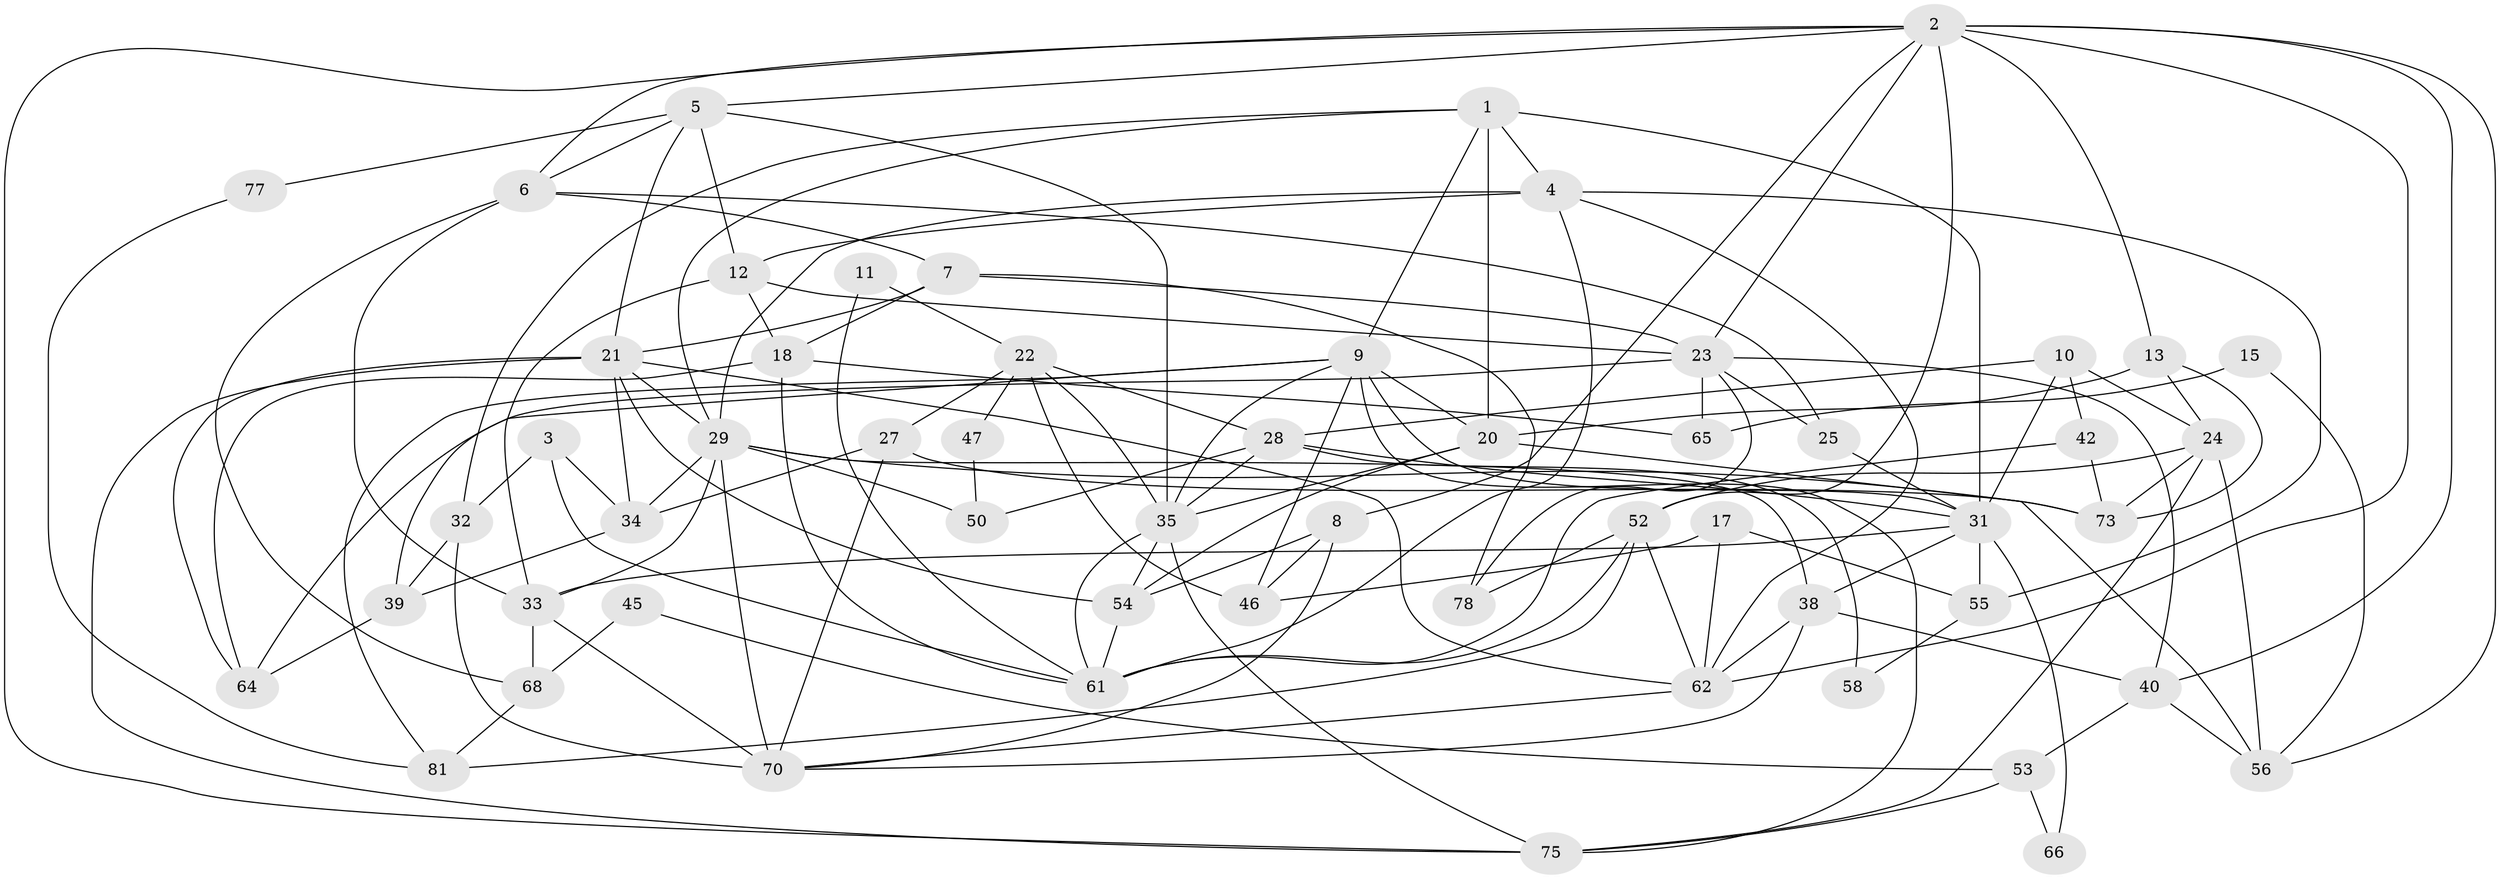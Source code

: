 // Generated by graph-tools (version 1.1) at 2025/24/03/03/25 07:24:03]
// undirected, 56 vertices, 138 edges
graph export_dot {
graph [start="1"]
  node [color=gray90,style=filled];
  1 [super="+14"];
  2 [super="+30"];
  3;
  4 [super="+16"];
  5 [super="+49"];
  6 [super="+76"];
  7;
  8 [super="+71"];
  9 [super="+41"];
  10 [super="+19"];
  11;
  12;
  13;
  15;
  17;
  18 [super="+85"];
  20 [super="+74"];
  21 [super="+26"];
  22 [super="+59"];
  23 [super="+69"];
  24 [super="+51"];
  25;
  27;
  28 [super="+44"];
  29 [super="+37"];
  31 [super="+43"];
  32 [super="+82"];
  33 [super="+57"];
  34 [super="+67"];
  35 [super="+36"];
  38 [super="+48"];
  39;
  40 [super="+83"];
  42;
  45;
  46 [super="+60"];
  47;
  50;
  52 [super="+79"];
  53;
  54;
  55;
  56 [super="+63"];
  58;
  61 [super="+86"];
  62 [super="+72"];
  64;
  65;
  66;
  68;
  70 [super="+80"];
  73;
  75 [super="+84"];
  77;
  78;
  81;
  1 -- 4;
  1 -- 20;
  1 -- 32;
  1 -- 9;
  1 -- 29;
  1 -- 31 [weight=2];
  2 -- 5;
  2 -- 13;
  2 -- 56;
  2 -- 6;
  2 -- 23;
  2 -- 75;
  2 -- 62;
  2 -- 52;
  2 -- 8;
  2 -- 40;
  3 -- 34;
  3 -- 32;
  3 -- 61;
  4 -- 61;
  4 -- 55;
  4 -- 12;
  4 -- 62;
  4 -- 29;
  5 -- 35;
  5 -- 77;
  5 -- 21;
  5 -- 12;
  5 -- 6;
  6 -- 25;
  6 -- 7;
  6 -- 33;
  6 -- 68;
  7 -- 78;
  7 -- 18;
  7 -- 21;
  7 -- 23;
  8 -- 54;
  8 -- 46;
  8 -- 70;
  9 -- 35;
  9 -- 39;
  9 -- 46;
  9 -- 81;
  9 -- 20;
  9 -- 75;
  9 -- 31;
  10 -- 24;
  10 -- 31;
  10 -- 42;
  10 -- 28;
  11 -- 61;
  11 -- 22;
  12 -- 18;
  12 -- 23;
  12 -- 33;
  13 -- 20;
  13 -- 24;
  13 -- 73;
  15 -- 56;
  15 -- 65;
  17 -- 55;
  17 -- 46;
  17 -- 62;
  18 -- 65;
  18 -- 64;
  18 -- 61;
  20 -- 35;
  20 -- 56;
  20 -- 54;
  21 -- 29;
  21 -- 54;
  21 -- 75;
  21 -- 64;
  21 -- 62;
  21 -- 34;
  22 -- 46;
  22 -- 35;
  22 -- 27;
  22 -- 47;
  22 -- 28;
  23 -- 65;
  23 -- 64;
  23 -- 25;
  23 -- 78;
  23 -- 40;
  24 -- 52;
  24 -- 56;
  24 -- 73;
  24 -- 75;
  25 -- 31;
  27 -- 73;
  27 -- 70;
  27 -- 34;
  28 -- 31;
  28 -- 58;
  28 -- 50;
  28 -- 35;
  29 -- 34;
  29 -- 73 [weight=2];
  29 -- 33;
  29 -- 38;
  29 -- 50;
  29 -- 70;
  31 -- 33;
  31 -- 66;
  31 -- 38;
  31 -- 55;
  32 -- 39;
  32 -- 70;
  33 -- 70;
  33 -- 68;
  34 -- 39;
  35 -- 61;
  35 -- 75;
  35 -- 54;
  38 -- 40;
  38 -- 70;
  38 -- 62;
  39 -- 64;
  40 -- 53;
  40 -- 56;
  42 -- 73;
  42 -- 61;
  45 -- 68;
  45 -- 53;
  47 -- 50;
  52 -- 81;
  52 -- 61;
  52 -- 62;
  52 -- 78;
  53 -- 66;
  53 -- 75;
  54 -- 61;
  55 -- 58;
  62 -- 70;
  68 -- 81;
  77 -- 81;
}
